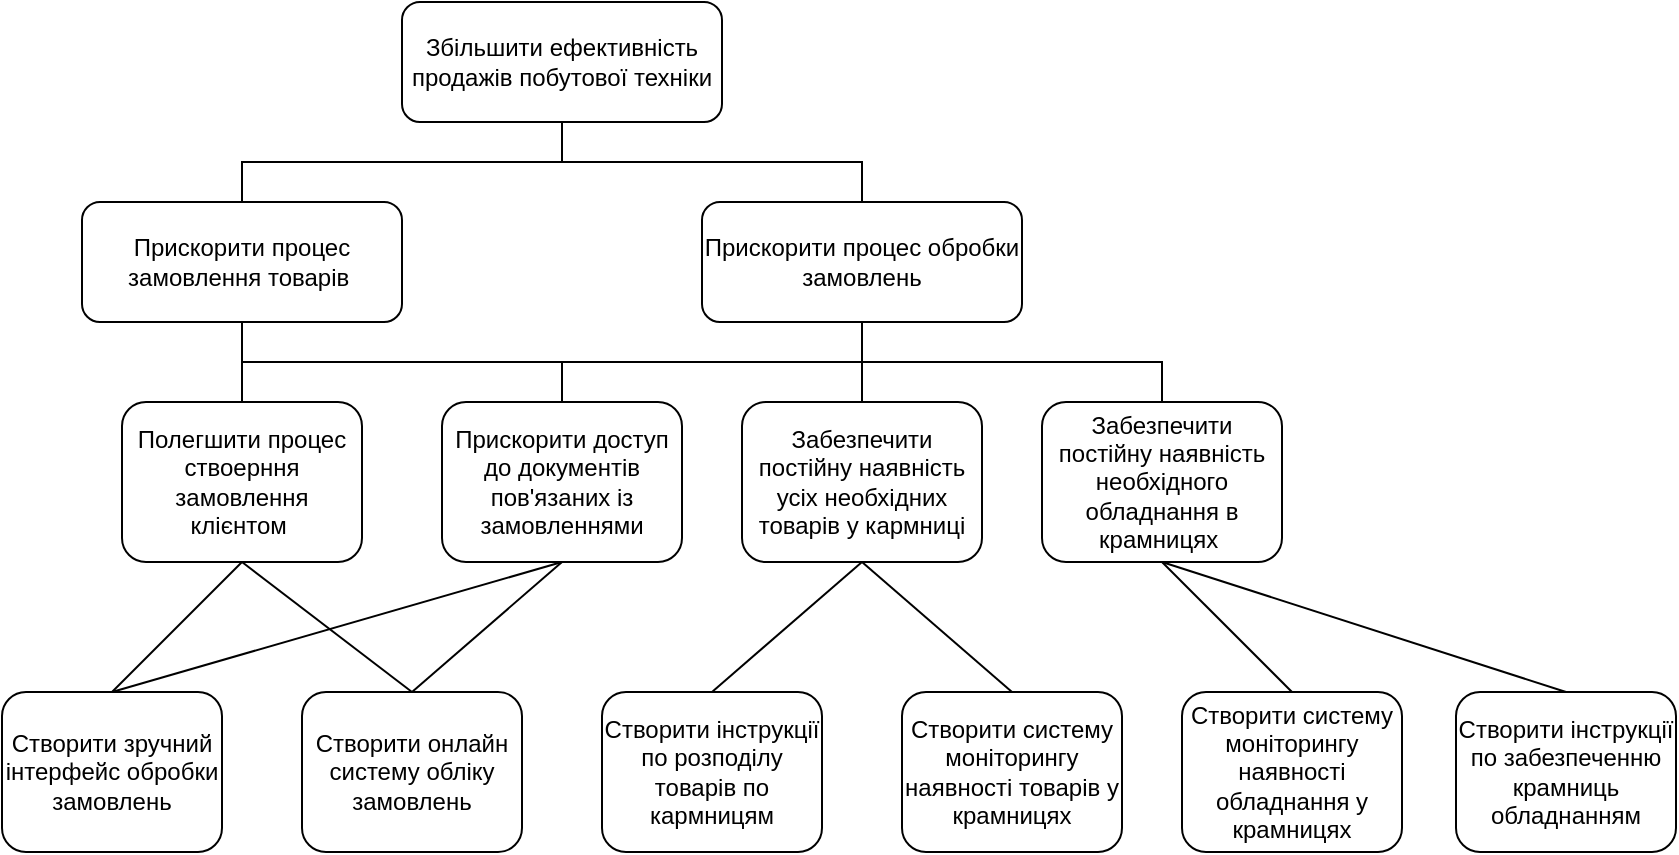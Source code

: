 <mxfile version="22.1.5" type="github">
  <diagram name="Страница — 1" id="abeItS0DTZ43whYvkSR8">
    <mxGraphModel dx="1185" dy="639" grid="1" gridSize="10" guides="1" tooltips="1" connect="1" arrows="1" fold="1" page="1" pageScale="1" pageWidth="827" pageHeight="1169" math="0" shadow="0">
      <root>
        <mxCell id="0" />
        <mxCell id="1" parent="0" />
        <mxCell id="w6v1x1wFfDmxcHy3iJqM-1" value="Збільшити ефективність продажів побутової техніки" style="rounded=1;whiteSpace=wrap;html=1;" parent="1" vertex="1">
          <mxGeometry x="300" y="160" width="160" height="60" as="geometry" />
        </mxCell>
        <mxCell id="w6v1x1wFfDmxcHy3iJqM-2" value="Прискорити процес замовлення товарів&amp;nbsp;" style="rounded=1;whiteSpace=wrap;html=1;" parent="1" vertex="1">
          <mxGeometry x="140" y="260" width="160" height="60" as="geometry" />
        </mxCell>
        <mxCell id="w6v1x1wFfDmxcHy3iJqM-3" value="Прискорити процес обробки замовлень" style="rounded=1;whiteSpace=wrap;html=1;" parent="1" vertex="1">
          <mxGeometry x="450" y="260" width="160" height="60" as="geometry" />
        </mxCell>
        <mxCell id="w6v1x1wFfDmxcHy3iJqM-4" value="" style="endArrow=none;html=1;rounded=0;entryX=0.5;entryY=1;entryDx=0;entryDy=0;exitX=0.5;exitY=0;exitDx=0;exitDy=0;edgeStyle=orthogonalEdgeStyle;" parent="1" source="w6v1x1wFfDmxcHy3iJqM-2" target="w6v1x1wFfDmxcHy3iJqM-1" edge="1">
          <mxGeometry width="50" height="50" relative="1" as="geometry">
            <mxPoint x="300" y="280" as="sourcePoint" />
            <mxPoint x="350" y="230" as="targetPoint" />
          </mxGeometry>
        </mxCell>
        <mxCell id="w6v1x1wFfDmxcHy3iJqM-5" value="" style="endArrow=none;html=1;rounded=0;entryX=0.5;entryY=1;entryDx=0;entryDy=0;exitX=0.5;exitY=0;exitDx=0;exitDy=0;edgeStyle=orthogonalEdgeStyle;" parent="1" source="w6v1x1wFfDmxcHy3iJqM-3" target="w6v1x1wFfDmxcHy3iJqM-1" edge="1">
          <mxGeometry width="50" height="50" relative="1" as="geometry">
            <mxPoint x="270" y="270" as="sourcePoint" />
            <mxPoint x="390" y="230" as="targetPoint" />
          </mxGeometry>
        </mxCell>
        <mxCell id="w6v1x1wFfDmxcHy3iJqM-6" value="Полегшити процес ствоерння замовлення клієнтом&amp;nbsp;" style="rounded=1;whiteSpace=wrap;html=1;" parent="1" vertex="1">
          <mxGeometry x="160" y="360" width="120" height="80" as="geometry" />
        </mxCell>
        <mxCell id="w6v1x1wFfDmxcHy3iJqM-8" value="Прискорити доступ до документів пов&#39;язаних із замовленнями" style="rounded=1;whiteSpace=wrap;html=1;" parent="1" vertex="1">
          <mxGeometry x="320" y="360" width="120" height="80" as="geometry" />
        </mxCell>
        <mxCell id="w6v1x1wFfDmxcHy3iJqM-9" value="Забезпечити постійну наявність усіх необхідних товарів у кармниці" style="rounded=1;whiteSpace=wrap;html=1;" parent="1" vertex="1">
          <mxGeometry x="470" y="360" width="120" height="80" as="geometry" />
        </mxCell>
        <mxCell id="w6v1x1wFfDmxcHy3iJqM-10" value="Забезпечити постійну наявність необхідного обладнання в крамницях&amp;nbsp;" style="rounded=1;whiteSpace=wrap;html=1;" parent="1" vertex="1">
          <mxGeometry x="620" y="360" width="120" height="80" as="geometry" />
        </mxCell>
        <mxCell id="w6v1x1wFfDmxcHy3iJqM-11" value="" style="endArrow=none;html=1;rounded=0;entryX=0.5;entryY=1;entryDx=0;entryDy=0;exitX=0.5;exitY=0;exitDx=0;exitDy=0;edgeStyle=orthogonalEdgeStyle;" parent="1" source="w6v1x1wFfDmxcHy3iJqM-6" target="w6v1x1wFfDmxcHy3iJqM-2" edge="1">
          <mxGeometry width="50" height="50" relative="1" as="geometry">
            <mxPoint x="240" y="270" as="sourcePoint" />
            <mxPoint x="390" y="230" as="targetPoint" />
          </mxGeometry>
        </mxCell>
        <mxCell id="w6v1x1wFfDmxcHy3iJqM-13" value="" style="endArrow=none;html=1;rounded=0;entryX=0.5;entryY=1;entryDx=0;entryDy=0;exitX=0.5;exitY=0;exitDx=0;exitDy=0;edgeStyle=orthogonalEdgeStyle;" parent="1" source="w6v1x1wFfDmxcHy3iJqM-8" target="w6v1x1wFfDmxcHy3iJqM-2" edge="1">
          <mxGeometry width="50" height="50" relative="1" as="geometry">
            <mxPoint x="240" y="370" as="sourcePoint" />
            <mxPoint x="240" y="330" as="targetPoint" />
          </mxGeometry>
        </mxCell>
        <mxCell id="w6v1x1wFfDmxcHy3iJqM-14" value="" style="endArrow=none;html=1;rounded=0;entryX=0.5;entryY=1;entryDx=0;entryDy=0;exitX=0.5;exitY=0;exitDx=0;exitDy=0;edgeStyle=orthogonalEdgeStyle;" parent="1" source="w6v1x1wFfDmxcHy3iJqM-8" target="w6v1x1wFfDmxcHy3iJqM-3" edge="1">
          <mxGeometry width="50" height="50" relative="1" as="geometry">
            <mxPoint x="390" y="370" as="sourcePoint" />
            <mxPoint x="240" y="330" as="targetPoint" />
          </mxGeometry>
        </mxCell>
        <mxCell id="w6v1x1wFfDmxcHy3iJqM-15" value="" style="endArrow=none;html=1;rounded=0;entryX=0.5;entryY=1;entryDx=0;entryDy=0;exitX=0.5;exitY=0;exitDx=0;exitDy=0;edgeStyle=orthogonalEdgeStyle;" parent="1" source="w6v1x1wFfDmxcHy3iJqM-9" target="w6v1x1wFfDmxcHy3iJqM-3" edge="1">
          <mxGeometry width="50" height="50" relative="1" as="geometry">
            <mxPoint x="390" y="370" as="sourcePoint" />
            <mxPoint x="540" y="330" as="targetPoint" />
          </mxGeometry>
        </mxCell>
        <mxCell id="w6v1x1wFfDmxcHy3iJqM-16" value="" style="endArrow=none;html=1;rounded=0;entryX=0.5;entryY=1;entryDx=0;entryDy=0;exitX=0.5;exitY=0;exitDx=0;exitDy=0;edgeStyle=orthogonalEdgeStyle;" parent="1" source="w6v1x1wFfDmxcHy3iJqM-10" target="w6v1x1wFfDmxcHy3iJqM-3" edge="1">
          <mxGeometry width="50" height="50" relative="1" as="geometry">
            <mxPoint x="540" y="370" as="sourcePoint" />
            <mxPoint x="540" y="330" as="targetPoint" />
          </mxGeometry>
        </mxCell>
        <mxCell id="w6v1x1wFfDmxcHy3iJqM-17" value="Створити зручний інтерфейс обробки замовлень" style="rounded=1;whiteSpace=wrap;html=1;" parent="1" vertex="1">
          <mxGeometry x="100" y="505" width="110" height="80" as="geometry" />
        </mxCell>
        <mxCell id="w6v1x1wFfDmxcHy3iJqM-18" value="Створити онлайн систему обліку замовлень" style="rounded=1;whiteSpace=wrap;html=1;" parent="1" vertex="1">
          <mxGeometry x="250" y="505" width="110" height="80" as="geometry" />
        </mxCell>
        <mxCell id="w6v1x1wFfDmxcHy3iJqM-20" value="" style="endArrow=none;html=1;rounded=0;entryX=0.5;entryY=1;entryDx=0;entryDy=0;exitX=0.5;exitY=0;exitDx=0;exitDy=0;" parent="1" source="w6v1x1wFfDmxcHy3iJqM-17" target="w6v1x1wFfDmxcHy3iJqM-6" edge="1">
          <mxGeometry width="50" height="50" relative="1" as="geometry">
            <mxPoint x="90" y="370" as="sourcePoint" />
            <mxPoint x="240" y="330" as="targetPoint" />
          </mxGeometry>
        </mxCell>
        <mxCell id="w6v1x1wFfDmxcHy3iJqM-21" value="" style="endArrow=none;html=1;rounded=0;entryX=0.5;entryY=1;entryDx=0;entryDy=0;exitX=0.5;exitY=0;exitDx=0;exitDy=0;" parent="1" source="w6v1x1wFfDmxcHy3iJqM-18" target="w6v1x1wFfDmxcHy3iJqM-6" edge="1">
          <mxGeometry width="50" height="50" relative="1" as="geometry">
            <mxPoint x="505" y="535" as="sourcePoint" />
            <mxPoint x="430" y="470" as="targetPoint" />
          </mxGeometry>
        </mxCell>
        <mxCell id="w6v1x1wFfDmxcHy3iJqM-22" value="" style="endArrow=none;html=1;rounded=0;entryX=0.5;entryY=1;entryDx=0;entryDy=0;exitX=0.5;exitY=0;exitDx=0;exitDy=0;" parent="1" source="w6v1x1wFfDmxcHy3iJqM-17" target="w6v1x1wFfDmxcHy3iJqM-8" edge="1">
          <mxGeometry width="50" height="50" relative="1" as="geometry">
            <mxPoint x="315" y="515" as="sourcePoint" />
            <mxPoint x="90" y="450" as="targetPoint" />
          </mxGeometry>
        </mxCell>
        <mxCell id="w6v1x1wFfDmxcHy3iJqM-23" value="" style="endArrow=none;html=1;rounded=0;entryX=0.5;entryY=1;entryDx=0;entryDy=0;exitX=0.5;exitY=0;exitDx=0;exitDy=0;" parent="1" source="w6v1x1wFfDmxcHy3iJqM-18" target="w6v1x1wFfDmxcHy3iJqM-8" edge="1">
          <mxGeometry width="50" height="50" relative="1" as="geometry">
            <mxPoint x="165" y="515" as="sourcePoint" />
            <mxPoint x="390" y="450" as="targetPoint" />
          </mxGeometry>
        </mxCell>
        <mxCell id="6jcjCnrCG8_cXWkytDmZ-1" value="Створити систему моніторингу наявності товарів у крамницях" style="rounded=1;whiteSpace=wrap;html=1;" vertex="1" parent="1">
          <mxGeometry x="550" y="505" width="110" height="80" as="geometry" />
        </mxCell>
        <mxCell id="6jcjCnrCG8_cXWkytDmZ-2" value="Створити інструкції по розподілу товарів по кармницям" style="rounded=1;whiteSpace=wrap;html=1;" vertex="1" parent="1">
          <mxGeometry x="400" y="505" width="110" height="80" as="geometry" />
        </mxCell>
        <mxCell id="6jcjCnrCG8_cXWkytDmZ-3" value="" style="endArrow=none;html=1;rounded=0;entryX=0.5;entryY=1;entryDx=0;entryDy=0;exitX=0.5;exitY=0;exitDx=0;exitDy=0;" edge="1" parent="1" source="6jcjCnrCG8_cXWkytDmZ-2" target="w6v1x1wFfDmxcHy3iJqM-9">
          <mxGeometry width="50" height="50" relative="1" as="geometry">
            <mxPoint x="315" y="515" as="sourcePoint" />
            <mxPoint x="390" y="450" as="targetPoint" />
          </mxGeometry>
        </mxCell>
        <mxCell id="6jcjCnrCG8_cXWkytDmZ-4" value="" style="endArrow=none;html=1;rounded=0;entryX=0.5;entryY=1;entryDx=0;entryDy=0;exitX=0.5;exitY=0;exitDx=0;exitDy=0;" edge="1" parent="1" source="6jcjCnrCG8_cXWkytDmZ-1" target="w6v1x1wFfDmxcHy3iJqM-9">
          <mxGeometry width="50" height="50" relative="1" as="geometry">
            <mxPoint x="475" y="515" as="sourcePoint" />
            <mxPoint x="540" y="450" as="targetPoint" />
          </mxGeometry>
        </mxCell>
        <mxCell id="6jcjCnrCG8_cXWkytDmZ-5" value="Створити систему моніторингу наявності обладнання у крамницях" style="rounded=1;whiteSpace=wrap;html=1;" vertex="1" parent="1">
          <mxGeometry x="690" y="505" width="110" height="80" as="geometry" />
        </mxCell>
        <mxCell id="6jcjCnrCG8_cXWkytDmZ-6" value="Створити інструкції по забезпеченню крамниць обладнанням" style="rounded=1;whiteSpace=wrap;html=1;" vertex="1" parent="1">
          <mxGeometry x="827" y="505" width="110" height="80" as="geometry" />
        </mxCell>
        <mxCell id="6jcjCnrCG8_cXWkytDmZ-7" value="" style="endArrow=none;html=1;rounded=0;entryX=0.5;entryY=1;entryDx=0;entryDy=0;exitX=0.5;exitY=0;exitDx=0;exitDy=0;" edge="1" parent="1" source="6jcjCnrCG8_cXWkytDmZ-5" target="w6v1x1wFfDmxcHy3iJqM-10">
          <mxGeometry width="50" height="50" relative="1" as="geometry">
            <mxPoint x="615" y="515" as="sourcePoint" />
            <mxPoint x="540" y="450" as="targetPoint" />
          </mxGeometry>
        </mxCell>
        <mxCell id="6jcjCnrCG8_cXWkytDmZ-8" value="" style="endArrow=none;html=1;rounded=0;entryX=0.5;entryY=1;entryDx=0;entryDy=0;exitX=0.5;exitY=0;exitDx=0;exitDy=0;" edge="1" parent="1" source="6jcjCnrCG8_cXWkytDmZ-6" target="w6v1x1wFfDmxcHy3iJqM-10">
          <mxGeometry width="50" height="50" relative="1" as="geometry">
            <mxPoint x="755" y="515" as="sourcePoint" />
            <mxPoint x="690" y="450" as="targetPoint" />
          </mxGeometry>
        </mxCell>
      </root>
    </mxGraphModel>
  </diagram>
</mxfile>
